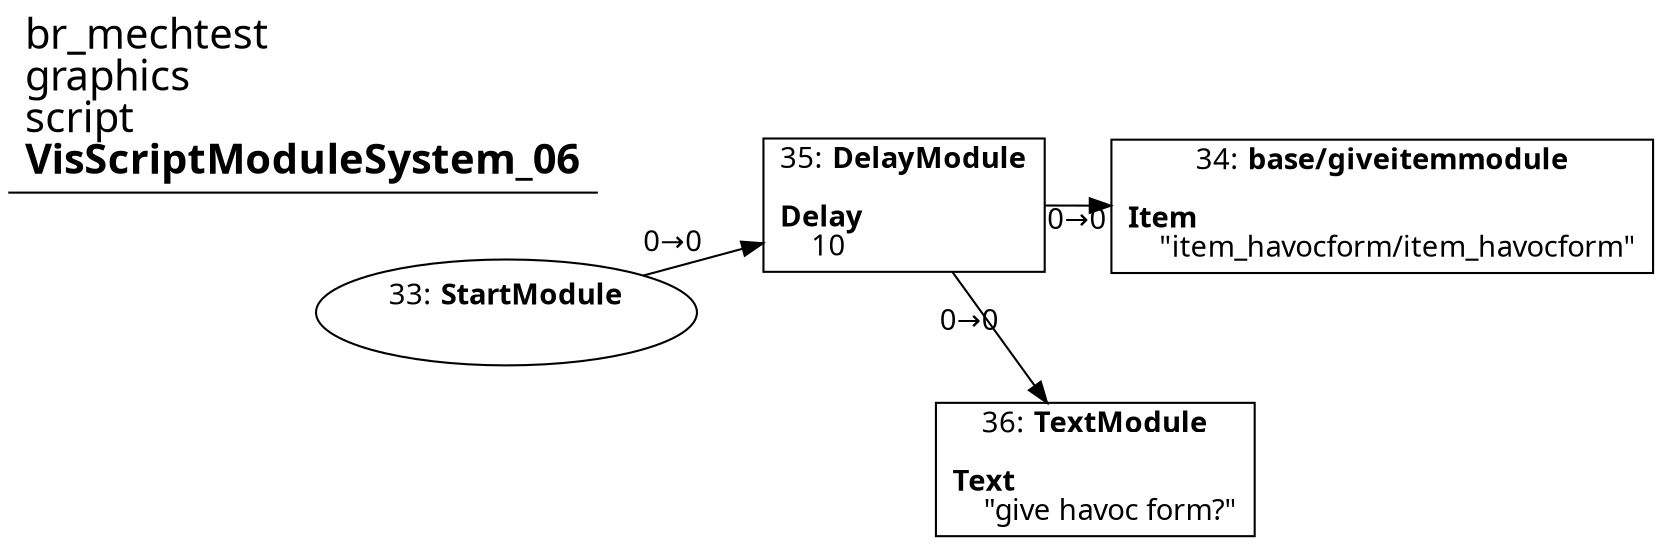digraph {
    layout = fdp;
    overlap = prism;
    sep = "+16";
    splines = spline;

    node [ shape = box ];

    graph [ fontname = "Segoe UI" ];
    node [ fontname = "Segoe UI" ];
    edge [ fontname = "Segoe UI" ];

    33 [ label = <33: <b>StartModule</b><br/><br/>> ];
    33 [ shape = oval ]
    33 [ pos = "-0.45100003,-1.23!" ];
    33 -> 35 [ label = "0→0" ];

    34 [ label = <34: <b>base/giveitemmodule</b><br/><br/><b>Item</b><br align="left"/>    &quot;item_havocform/item_havocform&quot;<br align="left"/>> ];
    34 [ pos = "-0.056,-1.23!" ];

    35 [ label = <35: <b>DelayModule</b><br/><br/><b>Delay</b><br align="left"/>    10<br align="left"/>> ];
    35 [ pos = "-0.24800001,-1.23!" ];
    35 -> 34 [ label = "0→0" ];
    35 -> 36 [ label = "0→0" ];

    36 [ label = <36: <b>TextModule</b><br/><br/><b>Text</b><br align="left"/>    &quot;give havoc form?&quot;<br align="left"/>> ];
    36 [ pos = "-0.058000002,-1.432!" ];

    title [ pos = "-0.45200002,-1.2290001!" ];
    title [ shape = underline ];
    title [ label = <<font point-size="20">br_mechtest<br align="left"/>graphics<br align="left"/>script<br align="left"/><b>VisScriptModuleSystem_06</b><br align="left"/></font>> ];
}
